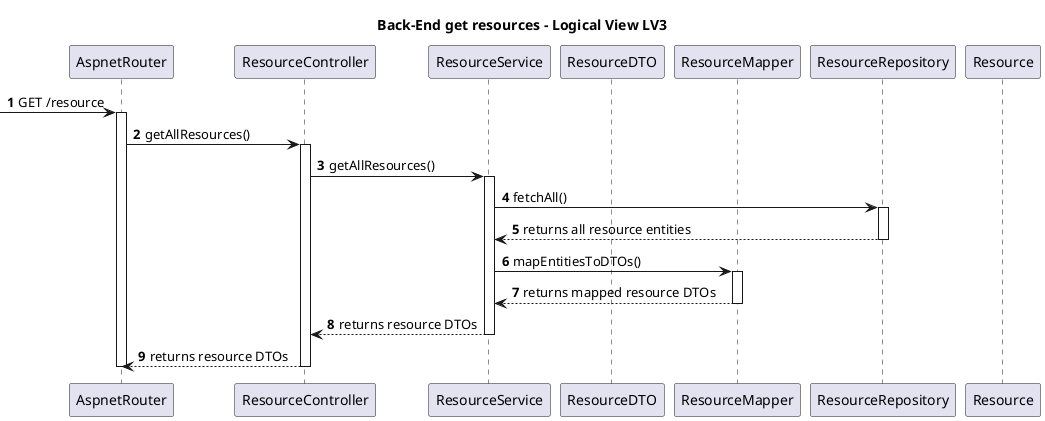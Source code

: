 @startuml
autonumber
skinparam packageStyle rect

title Back-End get resources - Logical View LV3

participant AspnetRouter as router
participant ResourceController as ctrl
participant ResourceService as service
participant ResourceDTO as dto
participant ResourceMapper as mapper
participant ResourceRepository as repo
participant Resource as domain

-> router: GET /resource
activate router
router -> ctrl: getAllResources()
activate ctrl
ctrl -> service: getAllResources()
activate service
service -> repo: fetchAll()
activate repo
repo --> service: returns all resource entities
deactivate repo

service -> mapper: mapEntitiesToDTOs()
activate mapper
mapper --> service: returns mapped resource DTOs
deactivate mapper

service --> ctrl: returns resource DTOs
deactivate service

ctrl --> router: returns resource DTOs
deactivate ctrl
deactivate router

@enduml
